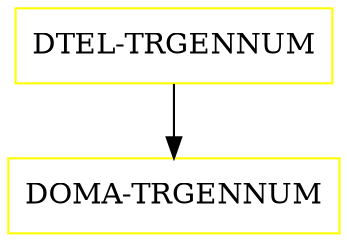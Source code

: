 digraph G {
  "DTEL-TRGENNUM" [shape=box,color=yellow];
  "DOMA-TRGENNUM" [shape=box,color=yellow,URL="./DOMA_TRGENNUM.html"];
  "DTEL-TRGENNUM" -> "DOMA-TRGENNUM";
}
